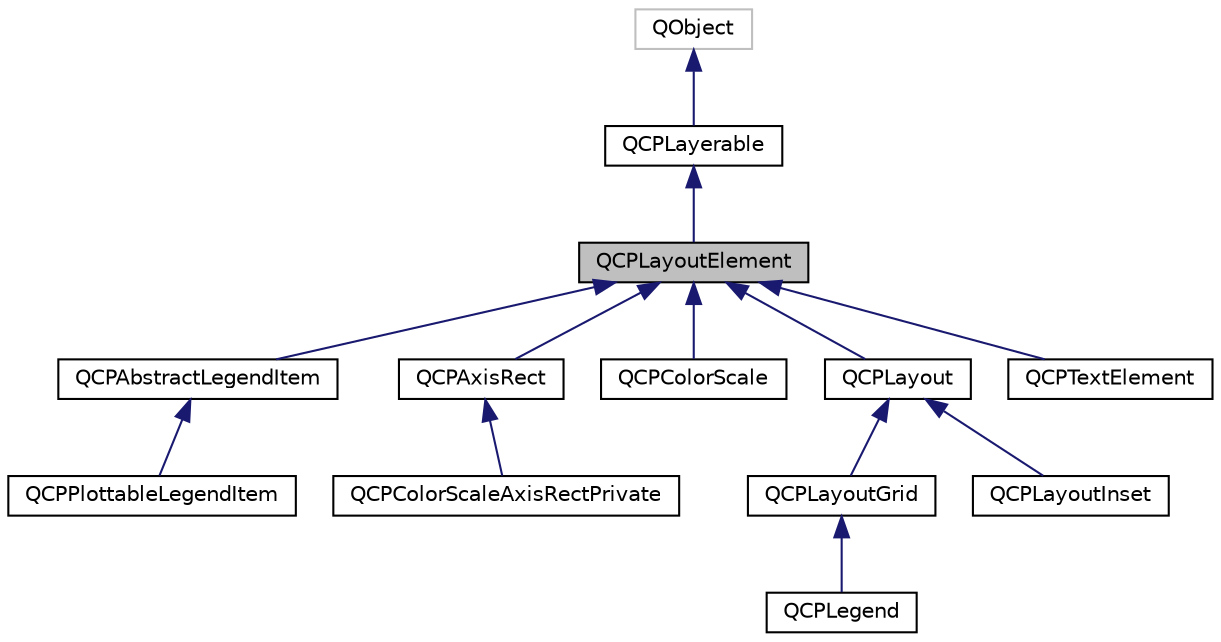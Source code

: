 digraph "QCPLayoutElement"
{
  edge [fontname="Helvetica",fontsize="10",labelfontname="Helvetica",labelfontsize="10"];
  node [fontname="Helvetica",fontsize="10",shape=record];
  Node0 [label="QCPLayoutElement",height=0.2,width=0.4,color="black", fillcolor="grey75", style="filled", fontcolor="black"];
  Node1 -> Node0 [dir="back",color="midnightblue",fontsize="10",style="solid"];
  Node1 [label="QCPLayerable",height=0.2,width=0.4,color="black", fillcolor="white", style="filled",URL="$classQCPLayerable.html",tooltip="Base class for all drawable objects. "];
  Node2 -> Node1 [dir="back",color="midnightblue",fontsize="10",style="solid"];
  Node2 [label="QObject",height=0.2,width=0.4,color="grey75", fillcolor="white", style="filled"];
  Node0 -> Node3 [dir="back",color="midnightblue",fontsize="10",style="solid"];
  Node3 [label="QCPAbstractLegendItem",height=0.2,width=0.4,color="black", fillcolor="white", style="filled",URL="$classQCPAbstractLegendItem.html",tooltip="The abstract base class for all entries in a QCPLegend. "];
  Node3 -> Node4 [dir="back",color="midnightblue",fontsize="10",style="solid"];
  Node4 [label="QCPPlottableLegendItem",height=0.2,width=0.4,color="black", fillcolor="white", style="filled",URL="$classQCPPlottableLegendItem.html",tooltip="A legend item representing a plottable with an icon and the plottable name. "];
  Node0 -> Node5 [dir="back",color="midnightblue",fontsize="10",style="solid"];
  Node5 [label="QCPAxisRect",height=0.2,width=0.4,color="black", fillcolor="white", style="filled",URL="$classQCPAxisRect.html",tooltip="Holds multiple axes and arranges them in a rectangular shape. "];
  Node5 -> Node6 [dir="back",color="midnightblue",fontsize="10",style="solid"];
  Node6 [label="QCPColorScaleAxisRectPrivate",height=0.2,width=0.4,color="black", fillcolor="white", style="filled",URL="$classQCPColorScaleAxisRectPrivate.html"];
  Node0 -> Node7 [dir="back",color="midnightblue",fontsize="10",style="solid"];
  Node7 [label="QCPColorScale",height=0.2,width=0.4,color="black", fillcolor="white", style="filled",URL="$classQCPColorScale.html",tooltip="A color scale for use with color coding data such as QCPColorMap. "];
  Node0 -> Node8 [dir="back",color="midnightblue",fontsize="10",style="solid"];
  Node8 [label="QCPLayout",height=0.2,width=0.4,color="black", fillcolor="white", style="filled",URL="$classQCPLayout.html",tooltip="The abstract base class for layouts. "];
  Node8 -> Node9 [dir="back",color="midnightblue",fontsize="10",style="solid"];
  Node9 [label="QCPLayoutGrid",height=0.2,width=0.4,color="black", fillcolor="white", style="filled",URL="$classQCPLayoutGrid.html",tooltip="A layout that arranges child elements in a grid. "];
  Node9 -> Node10 [dir="back",color="midnightblue",fontsize="10",style="solid"];
  Node10 [label="QCPLegend",height=0.2,width=0.4,color="black", fillcolor="white", style="filled",URL="$classQCPLegend.html",tooltip="Manages a legend inside a QCustomPlot. "];
  Node8 -> Node11 [dir="back",color="midnightblue",fontsize="10",style="solid"];
  Node11 [label="QCPLayoutInset",height=0.2,width=0.4,color="black", fillcolor="white", style="filled",URL="$classQCPLayoutInset.html",tooltip="A layout that places child elements aligned to the border or arbitrarily positioned. "];
  Node0 -> Node12 [dir="back",color="midnightblue",fontsize="10",style="solid"];
  Node12 [label="QCPTextElement",height=0.2,width=0.4,color="black", fillcolor="white", style="filled",URL="$classQCPTextElement.html",tooltip="A layout element displaying a text. "];
}
